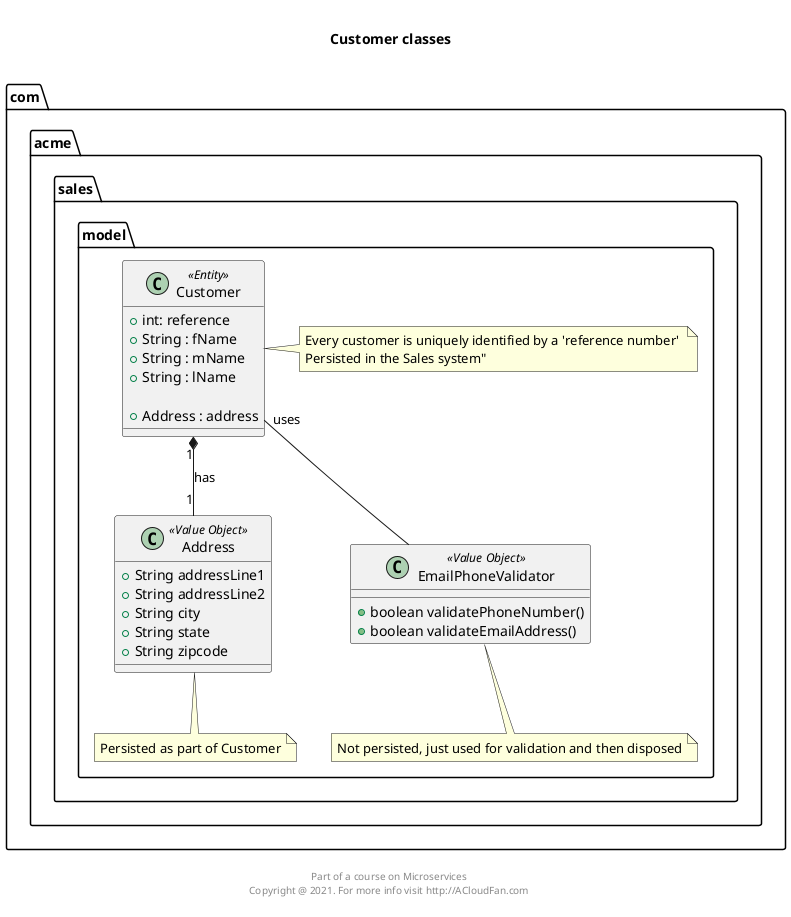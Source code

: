 @startuml

package com.acme.sales.model {

    class Customer <<Entity>> {
        + int: reference
        + String : fName
        + String : mName
        + String : lName

        + Address : address
    }
    note  right of Customer : Every customer is uniquely identified by a 'reference number' \nPersisted in the Sales system"

    class Address <<Value Object>>{
        + String addressLine1
        + String addressLine2
        + String city
        + String state
        + String zipcode
    }
    note bottom of Address:Persisted as part of Customer

    class EmailPhoneValidator <<Value Object>>{
        + boolean validatePhoneNumber()
        + boolean validateEmailAddress()
    }
    note bottom of EmailPhoneValidator: Not persisted, just used for validation and then disposed
}

Customer "1" *-- "1" Address  : has
Customer "uses" -- EmailPhoneValidator


title \n  Customer classes \n
footer \n Part of a course on Microservices \n Copyright @ 2021. For more info visit http://ACloudFan.com \n
@enduml